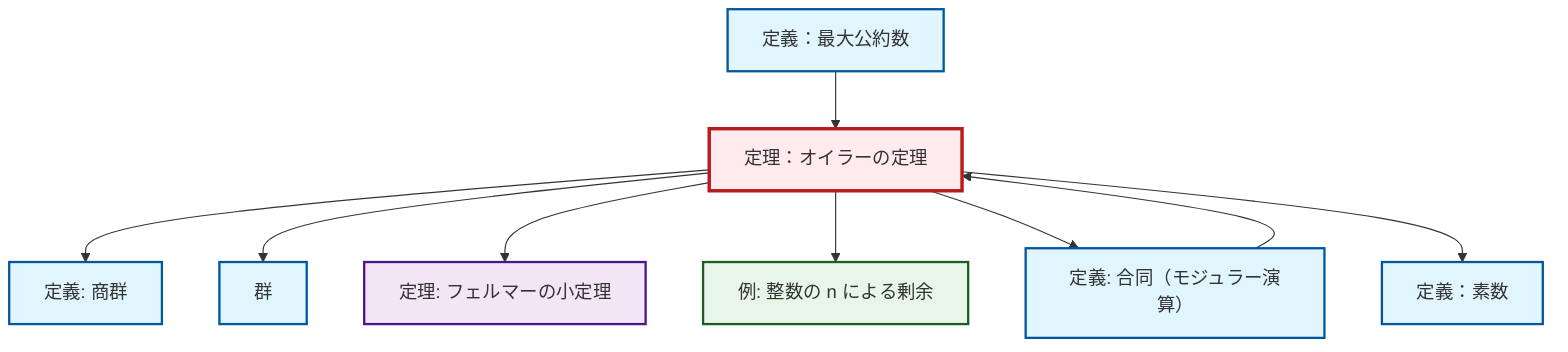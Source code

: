 graph TD
    classDef definition fill:#e1f5fe,stroke:#01579b,stroke-width:2px
    classDef theorem fill:#f3e5f5,stroke:#4a148c,stroke-width:2px
    classDef axiom fill:#fff3e0,stroke:#e65100,stroke-width:2px
    classDef example fill:#e8f5e9,stroke:#1b5e20,stroke-width:2px
    classDef current fill:#ffebee,stroke:#b71c1c,stroke-width:3px
    def-group["群"]:::definition
    thm-euler["定理：オイラーの定理"]:::theorem
    ex-quotient-integers-mod-n["例: 整数の n による剰余"]:::example
    def-prime["定義：素数"]:::definition
    thm-fermat-little["定理: フェルマーの小定理"]:::theorem
    def-congruence["定義: 合同（モジュラー演算）"]:::definition
    def-quotient-group["定義: 商群"]:::definition
    def-gcd["定義：最大公約数"]:::definition
    def-gcd --> thm-euler
    thm-euler --> def-quotient-group
    thm-euler --> def-group
    thm-euler --> thm-fermat-little
    thm-euler --> ex-quotient-integers-mod-n
    def-congruence --> thm-euler
    thm-euler --> def-congruence
    thm-euler --> def-prime
    class thm-euler current